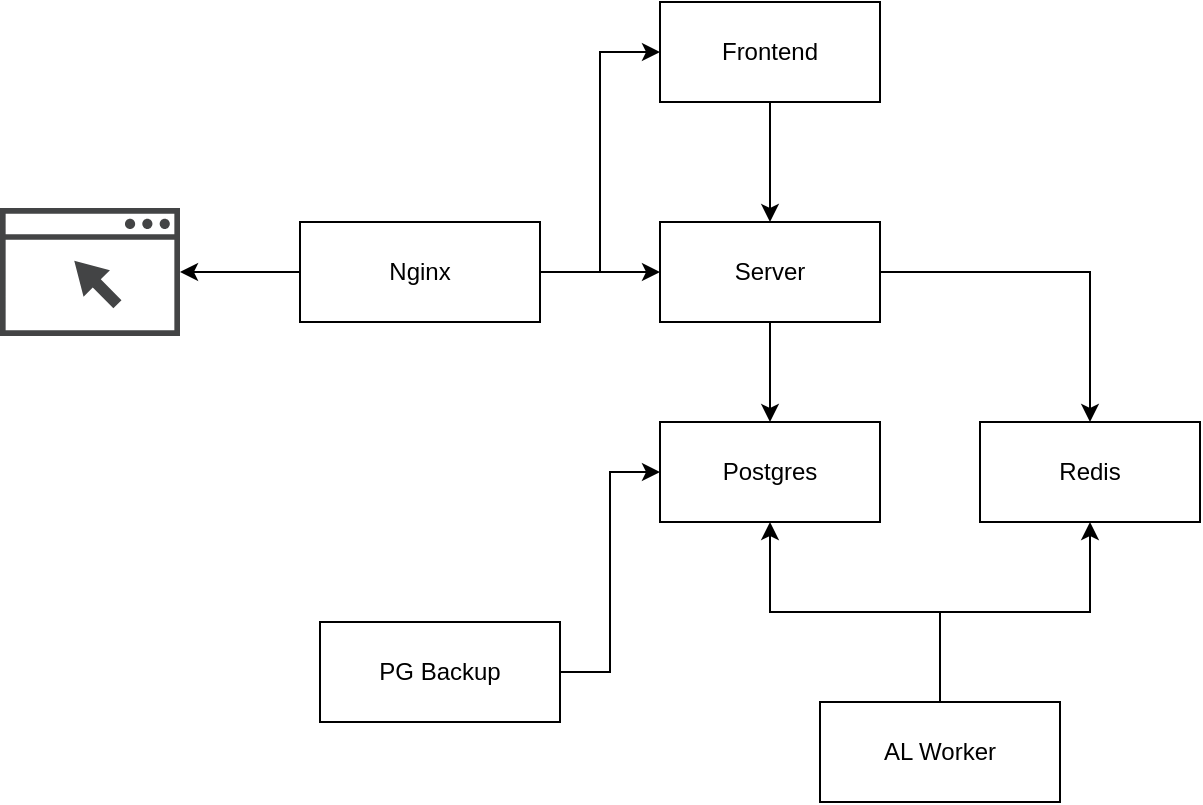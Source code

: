 <mxfile version="13.6.5" type="device"><diagram id="uh0OvsigxGkug_JPuEMo" name="Page-1"><mxGraphModel dx="832" dy="698" grid="1" gridSize="10" guides="1" tooltips="1" connect="1" arrows="1" fold="1" page="1" pageScale="1" pageWidth="827" pageHeight="1169" math="0" shadow="0"><root><mxCell id="0"/><mxCell id="1" parent="0"/><mxCell id="QIomSqY7NeF8pIlzzvrS-6" style="edgeStyle=orthogonalEdgeStyle;rounded=0;orthogonalLoop=1;jettySize=auto;html=1;" parent="1" source="QIomSqY7NeF8pIlzzvrS-1" target="QIomSqY7NeF8pIlzzvrS-2" edge="1"><mxGeometry relative="1" as="geometry"/></mxCell><mxCell id="QIomSqY7NeF8pIlzzvrS-8" style="edgeStyle=orthogonalEdgeStyle;rounded=0;orthogonalLoop=1;jettySize=auto;html=1;exitX=0;exitY=0.5;exitDx=0;exitDy=0;entryX=1;entryY=0.5;entryDx=0;entryDy=0;" parent="1" source="QIomSqY7NeF8pIlzzvrS-1" edge="1"><mxGeometry relative="1" as="geometry"><mxPoint x="170" y="335" as="targetPoint"/></mxGeometry></mxCell><mxCell id="QIomSqY7NeF8pIlzzvrS-9" style="edgeStyle=orthogonalEdgeStyle;rounded=0;orthogonalLoop=1;jettySize=auto;html=1;entryX=0;entryY=0.5;entryDx=0;entryDy=0;" parent="1" source="QIomSqY7NeF8pIlzzvrS-1" target="QIomSqY7NeF8pIlzzvrS-3" edge="1"><mxGeometry relative="1" as="geometry"/></mxCell><mxCell id="QIomSqY7NeF8pIlzzvrS-1" value="Nginx" style="rounded=0;whiteSpace=wrap;html=1;" parent="1" vertex="1"><mxGeometry x="230" y="310" width="120" height="50" as="geometry"/></mxCell><mxCell id="QIomSqY7NeF8pIlzzvrS-11" style="edgeStyle=orthogonalEdgeStyle;rounded=0;orthogonalLoop=1;jettySize=auto;html=1;" parent="1" source="QIomSqY7NeF8pIlzzvrS-2" target="QIomSqY7NeF8pIlzzvrS-4" edge="1"><mxGeometry relative="1" as="geometry"/></mxCell><mxCell id="QIomSqY7NeF8pIlzzvrS-12" style="edgeStyle=orthogonalEdgeStyle;rounded=0;orthogonalLoop=1;jettySize=auto;html=1;exitX=1;exitY=0.5;exitDx=0;exitDy=0;entryX=0.5;entryY=0;entryDx=0;entryDy=0;" parent="1" source="QIomSqY7NeF8pIlzzvrS-2" target="QIomSqY7NeF8pIlzzvrS-5" edge="1"><mxGeometry relative="1" as="geometry"/></mxCell><mxCell id="QIomSqY7NeF8pIlzzvrS-2" value="Server" style="rounded=0;whiteSpace=wrap;html=1;" parent="1" vertex="1"><mxGeometry x="410" y="310" width="110" height="50" as="geometry"/></mxCell><mxCell id="QIomSqY7NeF8pIlzzvrS-10" style="edgeStyle=orthogonalEdgeStyle;rounded=0;orthogonalLoop=1;jettySize=auto;html=1;entryX=0.5;entryY=0;entryDx=0;entryDy=0;" parent="1" source="QIomSqY7NeF8pIlzzvrS-3" target="QIomSqY7NeF8pIlzzvrS-2" edge="1"><mxGeometry relative="1" as="geometry"/></mxCell><mxCell id="QIomSqY7NeF8pIlzzvrS-3" value="&lt;div&gt;Frontend&lt;/div&gt;" style="rounded=0;whiteSpace=wrap;html=1;" parent="1" vertex="1"><mxGeometry x="410" y="200" width="110" height="50" as="geometry"/></mxCell><mxCell id="QIomSqY7NeF8pIlzzvrS-4" value="Postgres" style="rounded=0;whiteSpace=wrap;html=1;" parent="1" vertex="1"><mxGeometry x="410" y="410" width="110" height="50" as="geometry"/></mxCell><mxCell id="QIomSqY7NeF8pIlzzvrS-5" value="&lt;div&gt;Redis&lt;/div&gt;" style="rounded=0;whiteSpace=wrap;html=1;" parent="1" vertex="1"><mxGeometry x="570" y="410" width="110" height="50" as="geometry"/></mxCell><mxCell id="QIomSqY7NeF8pIlzzvrS-14" style="edgeStyle=orthogonalEdgeStyle;rounded=0;orthogonalLoop=1;jettySize=auto;html=1;entryX=0.5;entryY=1;entryDx=0;entryDy=0;" parent="1" source="QIomSqY7NeF8pIlzzvrS-13" target="QIomSqY7NeF8pIlzzvrS-5" edge="1"><mxGeometry relative="1" as="geometry"/></mxCell><mxCell id="QIomSqY7NeF8pIlzzvrS-15" style="edgeStyle=orthogonalEdgeStyle;rounded=0;orthogonalLoop=1;jettySize=auto;html=1;entryX=0.5;entryY=1;entryDx=0;entryDy=0;" parent="1" source="QIomSqY7NeF8pIlzzvrS-13" target="QIomSqY7NeF8pIlzzvrS-4" edge="1"><mxGeometry relative="1" as="geometry"/></mxCell><mxCell id="QIomSqY7NeF8pIlzzvrS-13" value="&lt;div&gt;AL Worker&lt;/div&gt;" style="rounded=0;whiteSpace=wrap;html=1;" parent="1" vertex="1"><mxGeometry x="490" y="550" width="120" height="50" as="geometry"/></mxCell><mxCell id="QIomSqY7NeF8pIlzzvrS-16" value="" style="shape=image;html=1;verticalAlign=top;verticalLabelPosition=bottom;labelBackgroundColor=#ffffff;imageAspect=0;aspect=fixed;image=https://cdn2.iconfinder.com/data/icons/freecns-cumulus/16/519660-164_QuestionMark-128.png" parent="1" vertex="1"><mxGeometry x="535" y="470" width="30" height="30" as="geometry"/></mxCell><mxCell id="1klp3oQPczKDlmOAlEM9-2" style="edgeStyle=orthogonalEdgeStyle;rounded=0;orthogonalLoop=1;jettySize=auto;html=1;entryX=0;entryY=0.5;entryDx=0;entryDy=0;" parent="1" source="1klp3oQPczKDlmOAlEM9-1" target="QIomSqY7NeF8pIlzzvrS-4" edge="1"><mxGeometry relative="1" as="geometry"/></mxCell><mxCell id="1klp3oQPczKDlmOAlEM9-1" value="PG Backup" style="rounded=0;whiteSpace=wrap;html=1;" parent="1" vertex="1"><mxGeometry x="240" y="510" width="120" height="50" as="geometry"/></mxCell><mxCell id="1klp3oQPczKDlmOAlEM9-3" value="" style="shape=image;html=1;verticalAlign=top;verticalLabelPosition=bottom;labelBackgroundColor=#ffffff;imageAspect=0;aspect=fixed;image=https://cdn3.iconfinder.com/data/icons/eightyshades/512/16_Exclamation-128.png" parent="1" vertex="1"><mxGeometry x="285" y="470" width="30" height="30" as="geometry"/></mxCell><mxCell id="wjgPDD_1TA6yLNVPy4bf-4" value="" style="pointerEvents=1;shadow=0;dashed=0;html=1;strokeColor=none;fillColor=#434445;aspect=fixed;labelPosition=center;verticalLabelPosition=bottom;verticalAlign=top;align=center;outlineConnect=0;shape=mxgraph.vvd.web_browser;" vertex="1" parent="1"><mxGeometry x="80" y="303.05" width="90" height="63.9" as="geometry"/></mxCell></root></mxGraphModel></diagram></mxfile>